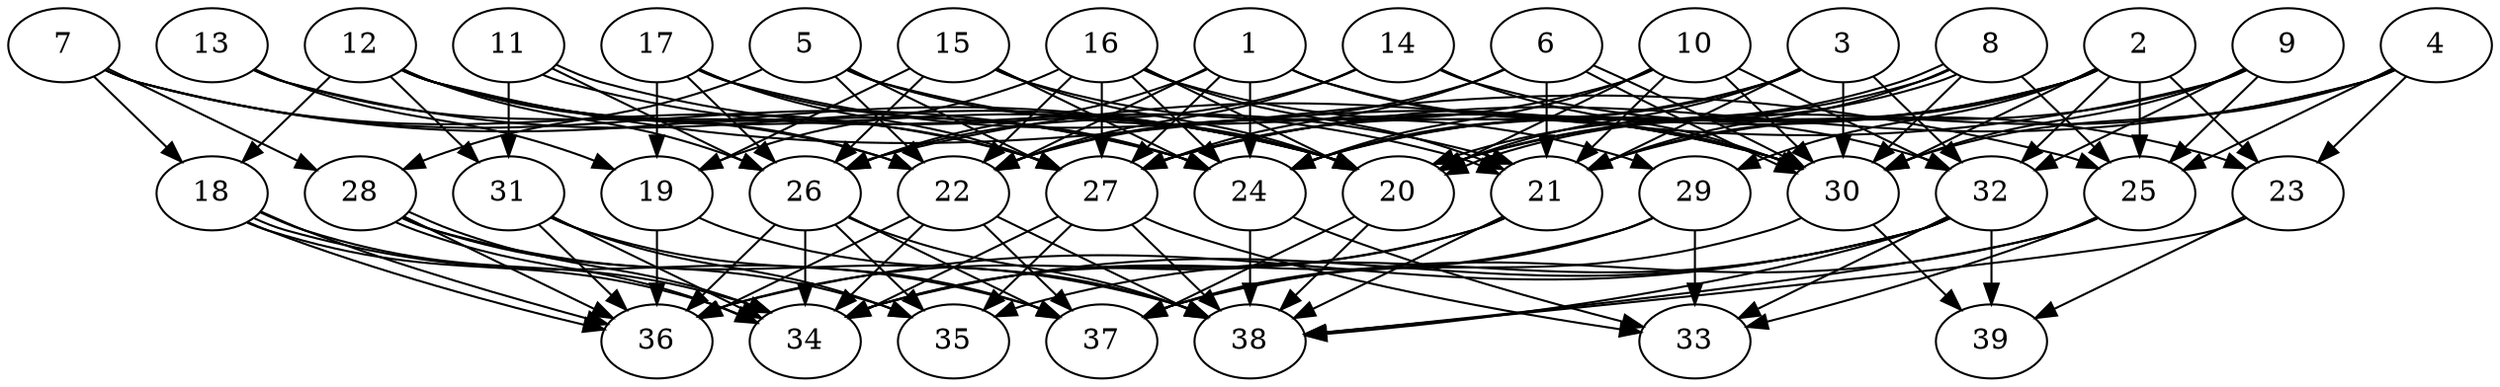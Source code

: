 // DAG (tier=3-complex, mode=compute, n=39, ccr=0.458, fat=0.872, density=0.747, regular=0.347, jump=0.310, mindata=1048576, maxdata=16777216)
// DAG automatically generated by daggen at Sun Aug 24 16:33:34 2025
// /home/ermia/Project/Environments/daggen/bin/daggen --dot --ccr 0.458 --fat 0.872 --regular 0.347 --density 0.747 --jump 0.310 --mindata 1048576 --maxdata 16777216 -n 39 
digraph G {
  1 [size="71711496182377808", alpha="0.04", expect_size="35855748091188904"]
  1 -> 22 [size ="1708435993264128"]
  1 -> 24 [size ="1708435993264128"]
  1 -> 26 [size ="1708435993264128"]
  1 -> 27 [size ="1708435993264128"]
  1 -> 30 [size ="1708435993264128"]
  1 -> 32 [size ="1708435993264128"]
  2 [size="2251998313823668", alpha="0.07", expect_size="1125999156911834"]
  2 -> 20 [size ="54461393272832"]
  2 -> 21 [size ="54461393272832"]
  2 -> 23 [size ="54461393272832"]
  2 -> 24 [size ="54461393272832"]
  2 -> 25 [size ="54461393272832"]
  2 -> 27 [size ="54461393272832"]
  2 -> 29 [size ="54461393272832"]
  2 -> 30 [size ="54461393272832"]
  2 -> 32 [size ="54461393272832"]
  3 [size="35406646860674320", alpha="0.06", expect_size="17703323430337160"]
  3 -> 20 [size ="1540624096428032"]
  3 -> 21 [size ="1540624096428032"]
  3 -> 24 [size ="1540624096428032"]
  3 -> 27 [size ="1540624096428032"]
  3 -> 30 [size ="1540624096428032"]
  3 -> 32 [size ="1540624096428032"]
  4 [size="684427149044535296", alpha="0.04", expect_size="342213574522267648"]
  4 -> 20 [size ="1194308132667392"]
  4 -> 23 [size ="1194308132667392"]
  4 -> 25 [size ="1194308132667392"]
  4 -> 27 [size ="1194308132667392"]
  4 -> 30 [size ="1194308132667392"]
  5 [size="3717443849765412405248", alpha="0.01", expect_size="1858721924882706202624"]
  5 -> 20 [size ="1919786493673472"]
  5 -> 22 [size ="1919786493673472"]
  5 -> 27 [size ="1919786493673472"]
  5 -> 28 [size ="1919786493673472"]
  5 -> 30 [size ="1919786493673472"]
  6 [size="3581958522016512", alpha="0.11", expect_size="1790979261008256"]
  6 -> 21 [size ="84189948936192"]
  6 -> 22 [size ="84189948936192"]
  6 -> 27 [size ="84189948936192"]
  6 -> 30 [size ="84189948936192"]
  6 -> 30 [size ="84189948936192"]
  7 [size="2614100563259266048", alpha="0.07", expect_size="1307050281629633024"]
  7 -> 18 [size ="1254708425523200"]
  7 -> 20 [size ="1254708425523200"]
  7 -> 24 [size ="1254708425523200"]
  7 -> 27 [size ="1254708425523200"]
  7 -> 28 [size ="1254708425523200"]
  8 [size="3781203974141778067456", alpha="0.16", expect_size="1890601987070889033728"]
  8 -> 20 [size ="1941675828051968"]
  8 -> 20 [size ="1941675828051968"]
  8 -> 21 [size ="1941675828051968"]
  8 -> 24 [size ="1941675828051968"]
  8 -> 25 [size ="1941675828051968"]
  8 -> 30 [size ="1941675828051968"]
  9 [size="1726337757797730560", alpha="0.19", expect_size="863168878898865280"]
  9 -> 21 [size ="1705803304140800"]
  9 -> 25 [size ="1705803304140800"]
  9 -> 26 [size ="1705803304140800"]
  9 -> 30 [size ="1705803304140800"]
  9 -> 32 [size ="1705803304140800"]
  10 [size="3058278422322889216", alpha="0.13", expect_size="1529139211161444608"]
  10 -> 20 [size ="1599379249037312"]
  10 -> 21 [size ="1599379249037312"]
  10 -> 22 [size ="1599379249037312"]
  10 -> 24 [size ="1599379249037312"]
  10 -> 30 [size ="1599379249037312"]
  10 -> 32 [size ="1599379249037312"]
  11 [size="32721589510418332", alpha="0.11", expect_size="16360794755209166"]
  11 -> 21 [size ="1639238365872128"]
  11 -> 21 [size ="1639238365872128"]
  11 -> 26 [size ="1639238365872128"]
  11 -> 31 [size ="1639238365872128"]
  12 [size="4846295612307816", alpha="0.04", expect_size="2423147806153908"]
  12 -> 18 [size ="248979791020032"]
  12 -> 20 [size ="248979791020032"]
  12 -> 22 [size ="248979791020032"]
  12 -> 24 [size ="248979791020032"]
  12 -> 25 [size ="248979791020032"]
  12 -> 26 [size ="248979791020032"]
  12 -> 27 [size ="248979791020032"]
  12 -> 31 [size ="248979791020032"]
  13 [size="5071082591802798", alpha="0.06", expect_size="2535541295901399"]
  13 -> 19 [size ="84935696187392"]
  13 -> 20 [size ="84935696187392"]
  13 -> 22 [size ="84935696187392"]
  14 [size="26123719845365304", alpha="0.05", expect_size="13061859922682652"]
  14 -> 22 [size ="728810995580928"]
  14 -> 23 [size ="728810995580928"]
  14 -> 26 [size ="728810995580928"]
  14 -> 30 [size ="728810995580928"]
  15 [size="205044295223127616", alpha="0.01", expect_size="102522147611563808"]
  15 -> 19 [size ="87246766080000"]
  15 -> 20 [size ="87246766080000"]
  15 -> 24 [size ="87246766080000"]
  15 -> 26 [size ="87246766080000"]
  15 -> 29 [size ="87246766080000"]
  16 [size="52943112556337408", alpha="0.19", expect_size="26471556278168704"]
  16 -> 19 [size ="43225658163200"]
  16 -> 20 [size ="43225658163200"]
  16 -> 21 [size ="43225658163200"]
  16 -> 22 [size ="43225658163200"]
  16 -> 24 [size ="43225658163200"]
  16 -> 27 [size ="43225658163200"]
  16 -> 30 [size ="43225658163200"]
  17 [size="2376461525425532416", alpha="0.09", expect_size="1188230762712766208"]
  17 -> 19 [size ="908882868174848"]
  17 -> 24 [size ="908882868174848"]
  17 -> 26 [size ="908882868174848"]
  17 -> 27 [size ="908882868174848"]
  17 -> 30 [size ="908882868174848"]
  18 [size="9538914051670840", alpha="0.06", expect_size="4769457025835420"]
  18 -> 34 [size ="494136197120000"]
  18 -> 34 [size ="494136197120000"]
  18 -> 36 [size ="494136197120000"]
  18 -> 36 [size ="494136197120000"]
  18 -> 37 [size ="494136197120000"]
  19 [size="201947691708829824", alpha="0.14", expect_size="100973845854414912"]
  19 -> 36 [size ="459981140787200"]
  19 -> 38 [size ="459981140787200"]
  20 [size="328920951866351040", alpha="0.07", expect_size="164460475933175520"]
  20 -> 37 [size ="178120883699712"]
  20 -> 38 [size ="178120883699712"]
  21 [size="11734596200098564", alpha="0.01", expect_size="5867298100049282"]
  21 -> 34 [size ="690696809873408"]
  21 -> 36 [size ="690696809873408"]
  21 -> 38 [size ="690696809873408"]
  22 [size="35186124023429724", alpha="0.16", expect_size="17593062011714862"]
  22 -> 34 [size ="1038407966916608"]
  22 -> 36 [size ="1038407966916608"]
  22 -> 37 [size ="1038407966916608"]
  22 -> 38 [size ="1038407966916608"]
  23 [size="174103043452958670848", alpha="0.07", expect_size="87051521726479335424"]
  23 -> 38 [size ="249437012099072"]
  23 -> 39 [size ="249437012099072"]
  24 [size="285185522171692187648", alpha="0.19", expect_size="142592761085846093824"]
  24 -> 33 [size ="346610437455872"]
  24 -> 38 [size ="346610437455872"]
  25 [size="16588562154054118", alpha="0.00", expect_size="8294281077027059"]
  25 -> 33 [size ="824660774092800"]
  25 -> 37 [size ="824660774092800"]
  25 -> 38 [size ="824660774092800"]
  26 [size="763114803103955840", alpha="0.17", expect_size="381557401551977920"]
  26 -> 34 [size ="465213820239872"]
  26 -> 35 [size ="465213820239872"]
  26 -> 36 [size ="465213820239872"]
  26 -> 37 [size ="465213820239872"]
  26 -> 38 [size ="465213820239872"]
  27 [size="10188692570635492", alpha="0.15", expect_size="5094346285317746"]
  27 -> 33 [size ="696035361947648"]
  27 -> 34 [size ="696035361947648"]
  27 -> 35 [size ="696035361947648"]
  27 -> 38 [size ="696035361947648"]
  28 [size="40394408912658024", alpha="0.05", expect_size="20197204456329012"]
  28 -> 34 [size ="1222701096108032"]
  28 -> 34 [size ="1222701096108032"]
  28 -> 35 [size ="1222701096108032"]
  28 -> 36 [size ="1222701096108032"]
  28 -> 38 [size ="1222701096108032"]
  29 [size="1192548348218189021184", alpha="0.05", expect_size="596274174109094510592"]
  29 -> 33 [size ="899650827583488"]
  29 -> 34 [size ="899650827583488"]
  29 -> 37 [size ="899650827583488"]
  30 [size="8718842947964034", alpha="0.11", expect_size="4359421473982017"]
  30 -> 37 [size ="198380252823552"]
  30 -> 39 [size ="198380252823552"]
  31 [size="56232793742017040", alpha="0.19", expect_size="28116396871008520"]
  31 -> 34 [size ="931903884492800"]
  31 -> 35 [size ="931903884492800"]
  31 -> 36 [size ="931903884492800"]
  31 -> 37 [size ="931903884492800"]
  32 [size="1470865215075001565184", alpha="0.05", expect_size="735432607537500782592"]
  32 -> 33 [size ="1034678056255488"]
  32 -> 34 [size ="1034678056255488"]
  32 -> 35 [size ="1034678056255488"]
  32 -> 36 [size ="1034678056255488"]
  32 -> 38 [size ="1034678056255488"]
  32 -> 39 [size ="1034678056255488"]
  33 [size="622010008052282880", alpha="0.17", expect_size="311005004026141440"]
  34 [size="2927307749027177984", alpha="0.07", expect_size="1463653874513588992"]
  35 [size="994870151203216896", alpha="0.07", expect_size="497435075601608448"]
  36 [size="24311230796960040", alpha="0.06", expect_size="12155615398480020"]
  37 [size="62323493030456224", alpha="0.06", expect_size="31161746515228112"]
  38 [size="989400869265351901184", alpha="0.04", expect_size="494700434632675950592"]
  39 [size="36921636278302120", alpha="0.04", expect_size="18460818139151060"]
}